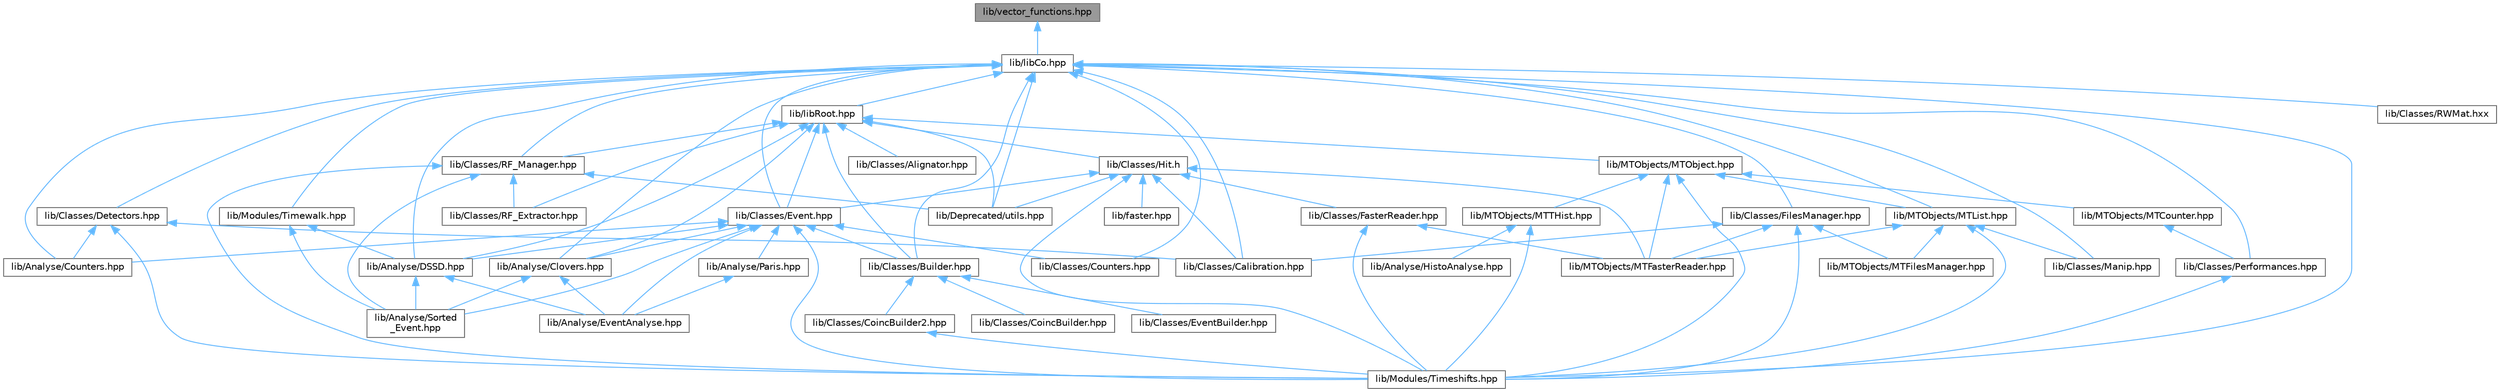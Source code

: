 digraph "lib/vector_functions.hpp"
{
 // LATEX_PDF_SIZE
  bgcolor="transparent";
  edge [fontname=Helvetica,fontsize=10,labelfontname=Helvetica,labelfontsize=10];
  node [fontname=Helvetica,fontsize=10,shape=box,height=0.2,width=0.4];
  Node1 [id="Node000001",label="lib/vector_functions.hpp",height=0.2,width=0.4,color="gray40", fillcolor="grey60", style="filled", fontcolor="black",tooltip=" "];
  Node1 -> Node2 [id="edge1_Node000001_Node000002",dir="back",color="steelblue1",style="solid",tooltip=" "];
  Node2 [id="Node000002",label="lib/libCo.hpp",height=0.2,width=0.4,color="grey40", fillcolor="white", style="filled",URL="$lib_co_8hpp.html",tooltip=" "];
  Node2 -> Node3 [id="edge2_Node000002_Node000003",dir="back",color="steelblue1",style="solid",tooltip=" "];
  Node3 [id="Node000003",label="lib/Analyse/Clovers.hpp",height=0.2,width=0.4,color="grey40", fillcolor="white", style="filled",URL="$_clovers_8hpp.html",tooltip=" "];
  Node3 -> Node4 [id="edge3_Node000003_Node000004",dir="back",color="steelblue1",style="solid",tooltip=" "];
  Node4 [id="Node000004",label="lib/Analyse/EventAnalyse.hpp",height=0.2,width=0.4,color="grey40", fillcolor="white", style="filled",URL="$_event_analyse_8hpp.html",tooltip=" "];
  Node3 -> Node5 [id="edge4_Node000003_Node000005",dir="back",color="steelblue1",style="solid",tooltip=" "];
  Node5 [id="Node000005",label="lib/Analyse/Sorted\l_Event.hpp",height=0.2,width=0.4,color="grey40", fillcolor="white", style="filled",URL="$_sorted___event_8hpp.html",tooltip=" "];
  Node2 -> Node6 [id="edge5_Node000002_Node000006",dir="back",color="steelblue1",style="solid",tooltip=" "];
  Node6 [id="Node000006",label="lib/Analyse/Counters.hpp",height=0.2,width=0.4,color="grey40", fillcolor="white", style="filled",URL="$_analyse_2_counters_8hpp.html",tooltip=" "];
  Node2 -> Node7 [id="edge6_Node000002_Node000007",dir="back",color="steelblue1",style="solid",tooltip=" "];
  Node7 [id="Node000007",label="lib/Analyse/DSSD.hpp",height=0.2,width=0.4,color="grey40", fillcolor="white", style="filled",URL="$_d_s_s_d_8hpp.html",tooltip=" "];
  Node7 -> Node4 [id="edge7_Node000007_Node000004",dir="back",color="steelblue1",style="solid",tooltip=" "];
  Node7 -> Node5 [id="edge8_Node000007_Node000005",dir="back",color="steelblue1",style="solid",tooltip=" "];
  Node2 -> Node8 [id="edge9_Node000002_Node000008",dir="back",color="steelblue1",style="solid",tooltip=" "];
  Node8 [id="Node000008",label="lib/Classes/Builder.hpp",height=0.2,width=0.4,color="grey40", fillcolor="white", style="filled",URL="$_builder_8hpp.html",tooltip=" "];
  Node8 -> Node9 [id="edge10_Node000008_Node000009",dir="back",color="steelblue1",style="solid",tooltip=" "];
  Node9 [id="Node000009",label="lib/Classes/CoincBuilder.hpp",height=0.2,width=0.4,color="grey40", fillcolor="white", style="filled",URL="$_coinc_builder_8hpp.html",tooltip=" "];
  Node8 -> Node10 [id="edge11_Node000008_Node000010",dir="back",color="steelblue1",style="solid",tooltip=" "];
  Node10 [id="Node000010",label="lib/Classes/CoincBuilder2.hpp",height=0.2,width=0.4,color="grey40", fillcolor="white", style="filled",URL="$_coinc_builder2_8hpp.html",tooltip=" "];
  Node10 -> Node11 [id="edge12_Node000010_Node000011",dir="back",color="steelblue1",style="solid",tooltip=" "];
  Node11 [id="Node000011",label="lib/Modules/Timeshifts.hpp",height=0.2,width=0.4,color="grey40", fillcolor="white", style="filled",URL="$_timeshifts_8hpp.html",tooltip=" "];
  Node8 -> Node12 [id="edge13_Node000008_Node000012",dir="back",color="steelblue1",style="solid",tooltip=" "];
  Node12 [id="Node000012",label="lib/Classes/EventBuilder.hpp",height=0.2,width=0.4,color="grey40", fillcolor="white", style="filled",URL="$_event_builder_8hpp.html",tooltip=" "];
  Node2 -> Node13 [id="edge14_Node000002_Node000013",dir="back",color="steelblue1",style="solid",tooltip=" "];
  Node13 [id="Node000013",label="lib/Classes/Calibration.hpp",height=0.2,width=0.4,color="grey40", fillcolor="white", style="filled",URL="$_calibration_8hpp.html",tooltip=" "];
  Node2 -> Node14 [id="edge15_Node000002_Node000014",dir="back",color="steelblue1",style="solid",tooltip=" "];
  Node14 [id="Node000014",label="lib/Classes/Counters.hpp",height=0.2,width=0.4,color="grey40", fillcolor="white", style="filled",URL="$_classes_2_counters_8hpp.html",tooltip=" "];
  Node2 -> Node15 [id="edge16_Node000002_Node000015",dir="back",color="steelblue1",style="solid",tooltip=" "];
  Node15 [id="Node000015",label="lib/Classes/Detectors.hpp",height=0.2,width=0.4,color="grey40", fillcolor="white", style="filled",URL="$_detectors_8hpp.html",tooltip=" "];
  Node15 -> Node6 [id="edge17_Node000015_Node000006",dir="back",color="steelblue1",style="solid",tooltip=" "];
  Node15 -> Node13 [id="edge18_Node000015_Node000013",dir="back",color="steelblue1",style="solid",tooltip=" "];
  Node15 -> Node11 [id="edge19_Node000015_Node000011",dir="back",color="steelblue1",style="solid",tooltip=" "];
  Node2 -> Node16 [id="edge20_Node000002_Node000016",dir="back",color="steelblue1",style="solid",tooltip=" "];
  Node16 [id="Node000016",label="lib/Classes/Event.hpp",height=0.2,width=0.4,color="grey40", fillcolor="white", style="filled",URL="$_event_8hpp.html",tooltip=" "];
  Node16 -> Node3 [id="edge21_Node000016_Node000003",dir="back",color="steelblue1",style="solid",tooltip=" "];
  Node16 -> Node6 [id="edge22_Node000016_Node000006",dir="back",color="steelblue1",style="solid",tooltip=" "];
  Node16 -> Node7 [id="edge23_Node000016_Node000007",dir="back",color="steelblue1",style="solid",tooltip=" "];
  Node16 -> Node4 [id="edge24_Node000016_Node000004",dir="back",color="steelblue1",style="solid",tooltip=" "];
  Node16 -> Node17 [id="edge25_Node000016_Node000017",dir="back",color="steelblue1",style="solid",tooltip=" "];
  Node17 [id="Node000017",label="lib/Analyse/Paris.hpp",height=0.2,width=0.4,color="grey40", fillcolor="white", style="filled",URL="$_paris_8hpp.html",tooltip=" "];
  Node17 -> Node4 [id="edge26_Node000017_Node000004",dir="back",color="steelblue1",style="solid",tooltip=" "];
  Node16 -> Node5 [id="edge27_Node000016_Node000005",dir="back",color="steelblue1",style="solid",tooltip=" "];
  Node16 -> Node8 [id="edge28_Node000016_Node000008",dir="back",color="steelblue1",style="solid",tooltip=" "];
  Node16 -> Node14 [id="edge29_Node000016_Node000014",dir="back",color="steelblue1",style="solid",tooltip=" "];
  Node16 -> Node11 [id="edge30_Node000016_Node000011",dir="back",color="steelblue1",style="solid",tooltip=" "];
  Node2 -> Node18 [id="edge31_Node000002_Node000018",dir="back",color="steelblue1",style="solid",tooltip=" "];
  Node18 [id="Node000018",label="lib/Classes/FilesManager.hpp",height=0.2,width=0.4,color="grey40", fillcolor="white", style="filled",URL="$_files_manager_8hpp.html",tooltip=" "];
  Node18 -> Node13 [id="edge32_Node000018_Node000013",dir="back",color="steelblue1",style="solid",tooltip=" "];
  Node18 -> Node19 [id="edge33_Node000018_Node000019",dir="back",color="steelblue1",style="solid",tooltip=" "];
  Node19 [id="Node000019",label="lib/MTObjects/MTFasterReader.hpp",height=0.2,width=0.4,color="grey40", fillcolor="white", style="filled",URL="$_m_t_faster_reader_8hpp.html",tooltip=" "];
  Node18 -> Node20 [id="edge34_Node000018_Node000020",dir="back",color="steelblue1",style="solid",tooltip=" "];
  Node20 [id="Node000020",label="lib/MTObjects/MTFilesManager.hpp",height=0.2,width=0.4,color="grey40", fillcolor="white", style="filled",URL="$_m_t_files_manager_8hpp.html",tooltip=" "];
  Node18 -> Node11 [id="edge35_Node000018_Node000011",dir="back",color="steelblue1",style="solid",tooltip=" "];
  Node2 -> Node21 [id="edge36_Node000002_Node000021",dir="back",color="steelblue1",style="solid",tooltip=" "];
  Node21 [id="Node000021",label="lib/Classes/Manip.hpp",height=0.2,width=0.4,color="grey40", fillcolor="white", style="filled",URL="$_manip_8hpp.html",tooltip=" "];
  Node2 -> Node22 [id="edge37_Node000002_Node000022",dir="back",color="steelblue1",style="solid",tooltip=" "];
  Node22 [id="Node000022",label="lib/Classes/Performances.hpp",height=0.2,width=0.4,color="grey40", fillcolor="white", style="filled",URL="$_performances_8hpp.html",tooltip=" "];
  Node22 -> Node11 [id="edge38_Node000022_Node000011",dir="back",color="steelblue1",style="solid",tooltip=" "];
  Node2 -> Node23 [id="edge39_Node000002_Node000023",dir="back",color="steelblue1",style="solid",tooltip=" "];
  Node23 [id="Node000023",label="lib/Classes/RF_Manager.hpp",height=0.2,width=0.4,color="grey40", fillcolor="white", style="filled",URL="$_r_f___manager_8hpp.html",tooltip=" "];
  Node23 -> Node5 [id="edge40_Node000023_Node000005",dir="back",color="steelblue1",style="solid",tooltip=" "];
  Node23 -> Node24 [id="edge41_Node000023_Node000024",dir="back",color="steelblue1",style="solid",tooltip=" "];
  Node24 [id="Node000024",label="lib/Classes/RF_Extractor.hpp",height=0.2,width=0.4,color="grey40", fillcolor="white", style="filled",URL="$_r_f___extractor_8hpp.html",tooltip=" "];
  Node23 -> Node25 [id="edge42_Node000023_Node000025",dir="back",color="steelblue1",style="solid",tooltip=" "];
  Node25 [id="Node000025",label="lib/Deprecated/utils.hpp",height=0.2,width=0.4,color="grey40", fillcolor="white", style="filled",URL="$utils_8hpp.html",tooltip=" "];
  Node23 -> Node11 [id="edge43_Node000023_Node000011",dir="back",color="steelblue1",style="solid",tooltip=" "];
  Node2 -> Node26 [id="edge44_Node000002_Node000026",dir="back",color="steelblue1",style="solid",tooltip=" "];
  Node26 [id="Node000026",label="lib/Classes/RWMat.hxx",height=0.2,width=0.4,color="grey40", fillcolor="white", style="filled",URL="$_r_w_mat_8hxx.html",tooltip=" "];
  Node2 -> Node25 [id="edge45_Node000002_Node000025",dir="back",color="steelblue1",style="solid",tooltip=" "];
  Node2 -> Node27 [id="edge46_Node000002_Node000027",dir="back",color="steelblue1",style="solid",tooltip=" "];
  Node27 [id="Node000027",label="lib/MTObjects/MTList.hpp",height=0.2,width=0.4,color="grey40", fillcolor="white", style="filled",URL="$_m_t_list_8hpp.html",tooltip=" "];
  Node27 -> Node21 [id="edge47_Node000027_Node000021",dir="back",color="steelblue1",style="solid",tooltip=" "];
  Node27 -> Node19 [id="edge48_Node000027_Node000019",dir="back",color="steelblue1",style="solid",tooltip=" "];
  Node27 -> Node20 [id="edge49_Node000027_Node000020",dir="back",color="steelblue1",style="solid",tooltip=" "];
  Node27 -> Node11 [id="edge50_Node000027_Node000011",dir="back",color="steelblue1",style="solid",tooltip=" "];
  Node2 -> Node11 [id="edge51_Node000002_Node000011",dir="back",color="steelblue1",style="solid",tooltip=" "];
  Node2 -> Node28 [id="edge52_Node000002_Node000028",dir="back",color="steelblue1",style="solid",tooltip=" "];
  Node28 [id="Node000028",label="lib/Modules/Timewalk.hpp",height=0.2,width=0.4,color="grey40", fillcolor="white", style="filled",URL="$_timewalk_8hpp.html",tooltip=" "];
  Node28 -> Node7 [id="edge53_Node000028_Node000007",dir="back",color="steelblue1",style="solid",tooltip=" "];
  Node28 -> Node5 [id="edge54_Node000028_Node000005",dir="back",color="steelblue1",style="solid",tooltip=" "];
  Node2 -> Node29 [id="edge55_Node000002_Node000029",dir="back",color="steelblue1",style="solid",tooltip=" "];
  Node29 [id="Node000029",label="lib/libRoot.hpp",height=0.2,width=0.4,color="grey40", fillcolor="white", style="filled",URL="$lib_root_8hpp.html",tooltip=" "];
  Node29 -> Node3 [id="edge56_Node000029_Node000003",dir="back",color="steelblue1",style="solid",tooltip=" "];
  Node29 -> Node7 [id="edge57_Node000029_Node000007",dir="back",color="steelblue1",style="solid",tooltip=" "];
  Node29 -> Node30 [id="edge58_Node000029_Node000030",dir="back",color="steelblue1",style="solid",tooltip=" "];
  Node30 [id="Node000030",label="lib/Classes/Alignator.hpp",height=0.2,width=0.4,color="grey40", fillcolor="white", style="filled",URL="$_alignator_8hpp.html",tooltip=" "];
  Node29 -> Node8 [id="edge59_Node000029_Node000008",dir="back",color="steelblue1",style="solid",tooltip=" "];
  Node29 -> Node16 [id="edge60_Node000029_Node000016",dir="back",color="steelblue1",style="solid",tooltip=" "];
  Node29 -> Node31 [id="edge61_Node000029_Node000031",dir="back",color="steelblue1",style="solid",tooltip=" "];
  Node31 [id="Node000031",label="lib/Classes/Hit.h",height=0.2,width=0.4,color="grey40", fillcolor="white", style="filled",URL="$_hit_8h.html",tooltip=" "];
  Node31 -> Node13 [id="edge62_Node000031_Node000013",dir="back",color="steelblue1",style="solid",tooltip=" "];
  Node31 -> Node16 [id="edge63_Node000031_Node000016",dir="back",color="steelblue1",style="solid",tooltip=" "];
  Node31 -> Node32 [id="edge64_Node000031_Node000032",dir="back",color="steelblue1",style="solid",tooltip=" "];
  Node32 [id="Node000032",label="lib/Classes/FasterReader.hpp",height=0.2,width=0.4,color="grey40", fillcolor="white", style="filled",URL="$_faster_reader_8hpp.html",tooltip=" "];
  Node32 -> Node19 [id="edge65_Node000032_Node000019",dir="back",color="steelblue1",style="solid",tooltip=" "];
  Node32 -> Node11 [id="edge66_Node000032_Node000011",dir="back",color="steelblue1",style="solid",tooltip=" "];
  Node31 -> Node25 [id="edge67_Node000031_Node000025",dir="back",color="steelblue1",style="solid",tooltip=" "];
  Node31 -> Node19 [id="edge68_Node000031_Node000019",dir="back",color="steelblue1",style="solid",tooltip=" "];
  Node31 -> Node11 [id="edge69_Node000031_Node000011",dir="back",color="steelblue1",style="solid",tooltip=" "];
  Node31 -> Node33 [id="edge70_Node000031_Node000033",dir="back",color="steelblue1",style="solid",tooltip=" "];
  Node33 [id="Node000033",label="lib/faster.hpp",height=0.2,width=0.4,color="grey40", fillcolor="white", style="filled",URL="$faster_8hpp.html",tooltip=" "];
  Node29 -> Node24 [id="edge71_Node000029_Node000024",dir="back",color="steelblue1",style="solid",tooltip=" "];
  Node29 -> Node23 [id="edge72_Node000029_Node000023",dir="back",color="steelblue1",style="solid",tooltip=" "];
  Node29 -> Node25 [id="edge73_Node000029_Node000025",dir="back",color="steelblue1",style="solid",tooltip=" "];
  Node29 -> Node34 [id="edge74_Node000029_Node000034",dir="back",color="steelblue1",style="solid",tooltip=" "];
  Node34 [id="Node000034",label="lib/MTObjects/MTObject.hpp",height=0.2,width=0.4,color="grey40", fillcolor="white", style="filled",URL="$_m_t_object_8hpp.html",tooltip=" "];
  Node34 -> Node35 [id="edge75_Node000034_Node000035",dir="back",color="steelblue1",style="solid",tooltip=" "];
  Node35 [id="Node000035",label="lib/MTObjects/MTCounter.hpp",height=0.2,width=0.4,color="grey40", fillcolor="white", style="filled",URL="$_m_t_counter_8hpp.html",tooltip=" "];
  Node35 -> Node22 [id="edge76_Node000035_Node000022",dir="back",color="steelblue1",style="solid",tooltip=" "];
  Node34 -> Node19 [id="edge77_Node000034_Node000019",dir="back",color="steelblue1",style="solid",tooltip=" "];
  Node34 -> Node27 [id="edge78_Node000034_Node000027",dir="back",color="steelblue1",style="solid",tooltip=" "];
  Node34 -> Node36 [id="edge79_Node000034_Node000036",dir="back",color="steelblue1",style="solid",tooltip=" "];
  Node36 [id="Node000036",label="lib/MTObjects/MTTHist.hpp",height=0.2,width=0.4,color="grey40", fillcolor="white", style="filled",URL="$_m_t_t_hist_8hpp.html",tooltip=" "];
  Node36 -> Node37 [id="edge80_Node000036_Node000037",dir="back",color="steelblue1",style="solid",tooltip=" "];
  Node37 [id="Node000037",label="lib/Analyse/HistoAnalyse.hpp",height=0.2,width=0.4,color="grey40", fillcolor="white", style="filled",URL="$_histo_analyse_8hpp.html",tooltip=" "];
  Node36 -> Node11 [id="edge81_Node000036_Node000011",dir="back",color="steelblue1",style="solid",tooltip=" "];
  Node34 -> Node11 [id="edge82_Node000034_Node000011",dir="back",color="steelblue1",style="solid",tooltip=" "];
}
